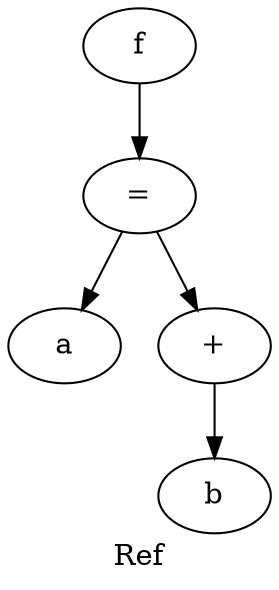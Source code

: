 digraph {
label="Ref";
x55dba44a0bb0 -> x55dba44a0ad0
x55dba44a0ad0 -> x55dba44a0810
x55dba44a0ad0 -> x55dba44a0a60
x55dba44a0a60 -> x55dba44a09f0
x55dba44a0bb0 [label="f"];
x55dba44a0ad0 [label="="];
x55dba44a0810 [label="a"];
x55dba44a0a60 [label="+"];
x55dba44a09f0 [label="b"];
}
